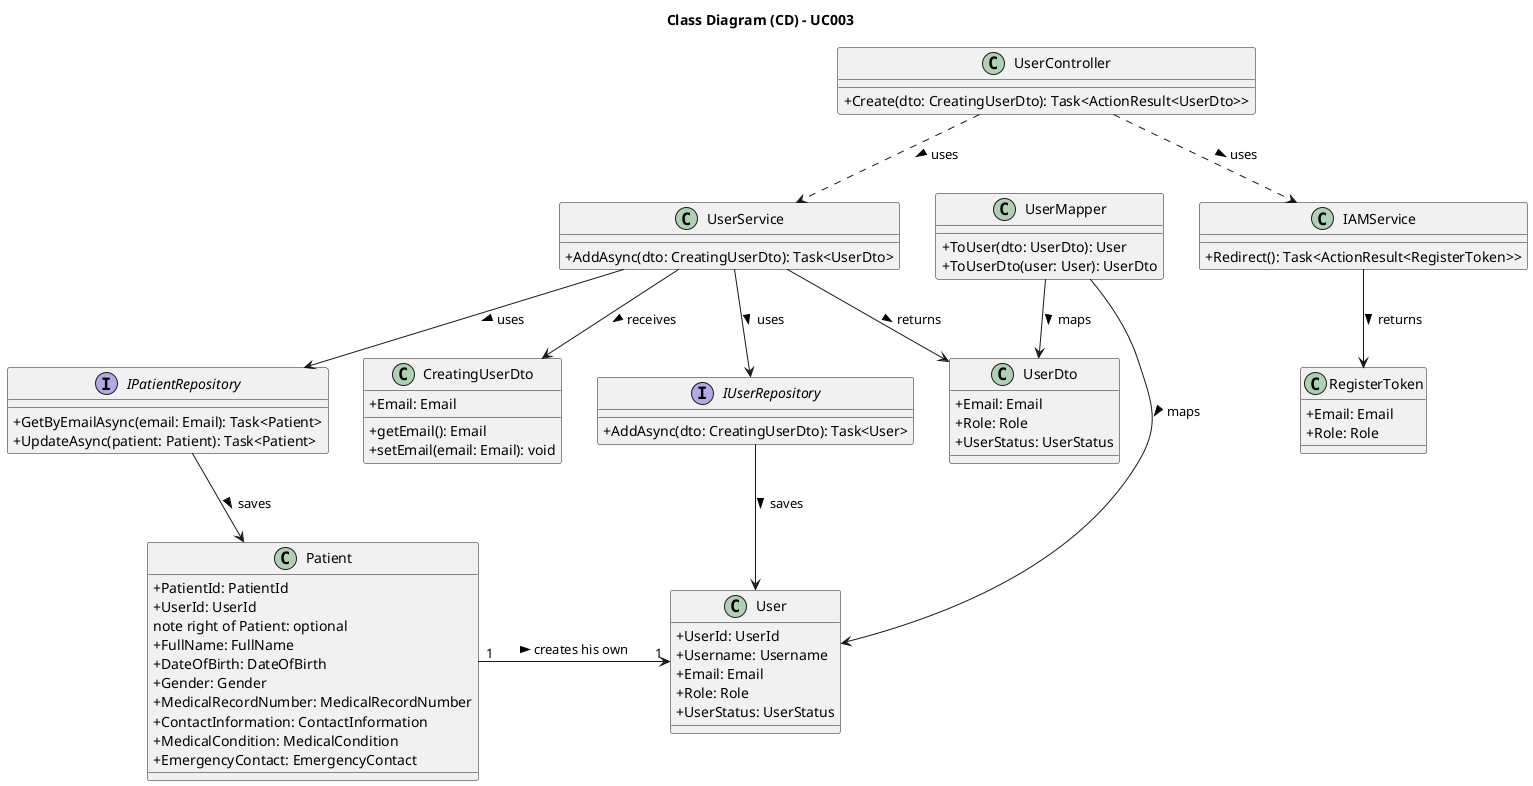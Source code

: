 @startuml uc003-class-diagram

skinparam packageStyle rectangle
skinparam shadowing false

skinparam classAttributeIconSize 0

title Class Diagram (CD) - UC003

class UserController {
    +Create(dto: CreatingUserDto): Task<ActionResult<UserDto>>
}

class UserService {
    +AddAsync(dto: CreatingUserDto): Task<UserDto>
}

class IAMService {
    +Redirect(): Task<ActionResult<RegisterToken>>
}

class RegisterToken {
    +Email: Email
    +Role: Role
}

interface IPatientRepository {
    +GetByEmailAsync(email: Email): Task<Patient>
    +UpdateAsync(patient: Patient): Task<Patient>
}

interface IUserRepository {
    +AddAsync(dto: CreatingUserDto): Task<User>
}

class CreatingUserDto {
    +Email: Email
    +getEmail(): Email
    +setEmail(email: Email): void
}

class User {
    +UserId: UserId
    +Username: Username
    +Email: Email
    +Role: Role
    +UserStatus: UserStatus
}

class UserDto {
    +Email: Email
    +Role: Role
    +UserStatus: UserStatus
}

class UserMapper {
    +ToUser(dto: UserDto): User
    +ToUserDto(user: User): UserDto
}

class Patient {
    +PatientId: PatientId
    +UserId: UserId
    note right of Patient: optional
    +FullName: FullName
    +DateOfBirth: DateOfBirth
    +Gender: Gender
    +MedicalRecordNumber: MedicalRecordNumber
    +ContactInformation: ContactInformation
    +MedicalCondition: MedicalCondition
    +EmergencyContact: EmergencyContact
'    +AppointmentHistory: AppointmentHistory
}

' class Username {
'     +value: String
' }

' class Email {
'     +address: String
' }

' enum Role {
'     ADMIN
'     DOCTOR
'     NURSE
'     TECHNICIAN
'     PATIENT
' }
' note right of Role: in this Use Case, only Patient role is considered

' enum UserStatus {
'     ACTIVE
'     INACTIVE
'     PENDING
'     BLOCKED
' }
' note right of UserStatus: when a patient user is created, its status is ACTIVE

' class FullName {
'     +FirstName: Name
'     +LastName: Name
' }

' class Name {
'     +value: String
' }

' class DateOfBirth {
'     +value: Date
' }
' note right of DateOfBirth: must be in the past

' enum Gender {
'     MALE, FEMALE
' }

' class MedicalRecordNumber {
'     +value: String
' }
' note right of MedicalRecordNumber: format - YYYYMMnnnnnn (YYYY = year, MM = month, nnnnnn = sequential number)

' class ContactInformation {
'     +PhoneNumber: PhoneNumber
'     +Email: Email
' }

' class PhoneNumber {
'     +Value: String
'     +CountryCode: CountryCode
'     +Number: int
' }
' note right of PhoneNumber: format - +CCC NNNNNNNNN (CCC = country code, NNNNNNNNN = phone number - integer greater than 0)

' class CountryCode {
'     +Code: String
' }

' class EmergencyContact {
'     +PhoneNumber: PhoneNumber
' }

'class AppointmentHistory {
'    +value: List<Appointment>
'}

UserController ..> UserService : > uses
UserController ..> IAMService : > uses

' UserController --> CreatingUserDto : > receives
' UserController --> UserDto : > returns

UserService --> IUserRepository : > uses
UserService --> IPatientRepository : > uses

UserService --> CreatingUserDto : > receives
UserService --> UserDto : > returns

IAMService --> RegisterToken : > returns

UserMapper --> User : > maps
UserMapper --> UserDto : > maps

IUserRepository --> User: > saves
IPatientRepository --> Patient: > saves

' CreatingUserDto --> Email: has >

Patient "1" -> "1" User: creates his own >

' Patient "1" --> "1" PatientId: has >
' Patient "1" --> "1" FullName: has >
' Patient "1" --> "1" DateOfBirth: has >
' Patient "*" --> "1" Gender: has >
' Patient "1" --> "1" MedicalRecordNumber: has >
' Patient "1" --> "1" ContactInformation: has >
' Patient "0..*" --> "0..*" MedicalCondition: can have >
' Patient "*" --> "1" EmergencyContact: has >
' 'Patient "1" --> "1" AppointmentHistory: has >

' ContactInformation "1" --> "1" PhoneNumber: has >
' ContactInformation "1" --> "1" Email: has >

' EmergencyContact "1" --> "1" PhoneNumber: has >

' FullName "1" --> "2" Name: has >

' PhoneNumber "1" --> "1" CountryCode: has >

' User "1" --> "1" UserId: has >
' User "1" --> "1" Username: has >
' User "1" --> "1" Email: has >
' User "*" --> "1" Role: has >
' User "*" --> "1" UserStatus: has >

@enduml